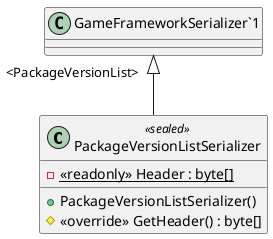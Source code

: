 @startuml
class PackageVersionListSerializer <<sealed>> {
    - {static} <<readonly>> Header : byte[]
    + PackageVersionListSerializer()
    # <<override>> GetHeader() : byte[]
}
"GameFrameworkSerializer`1" "<PackageVersionList>" <|-- PackageVersionListSerializer
@enduml
